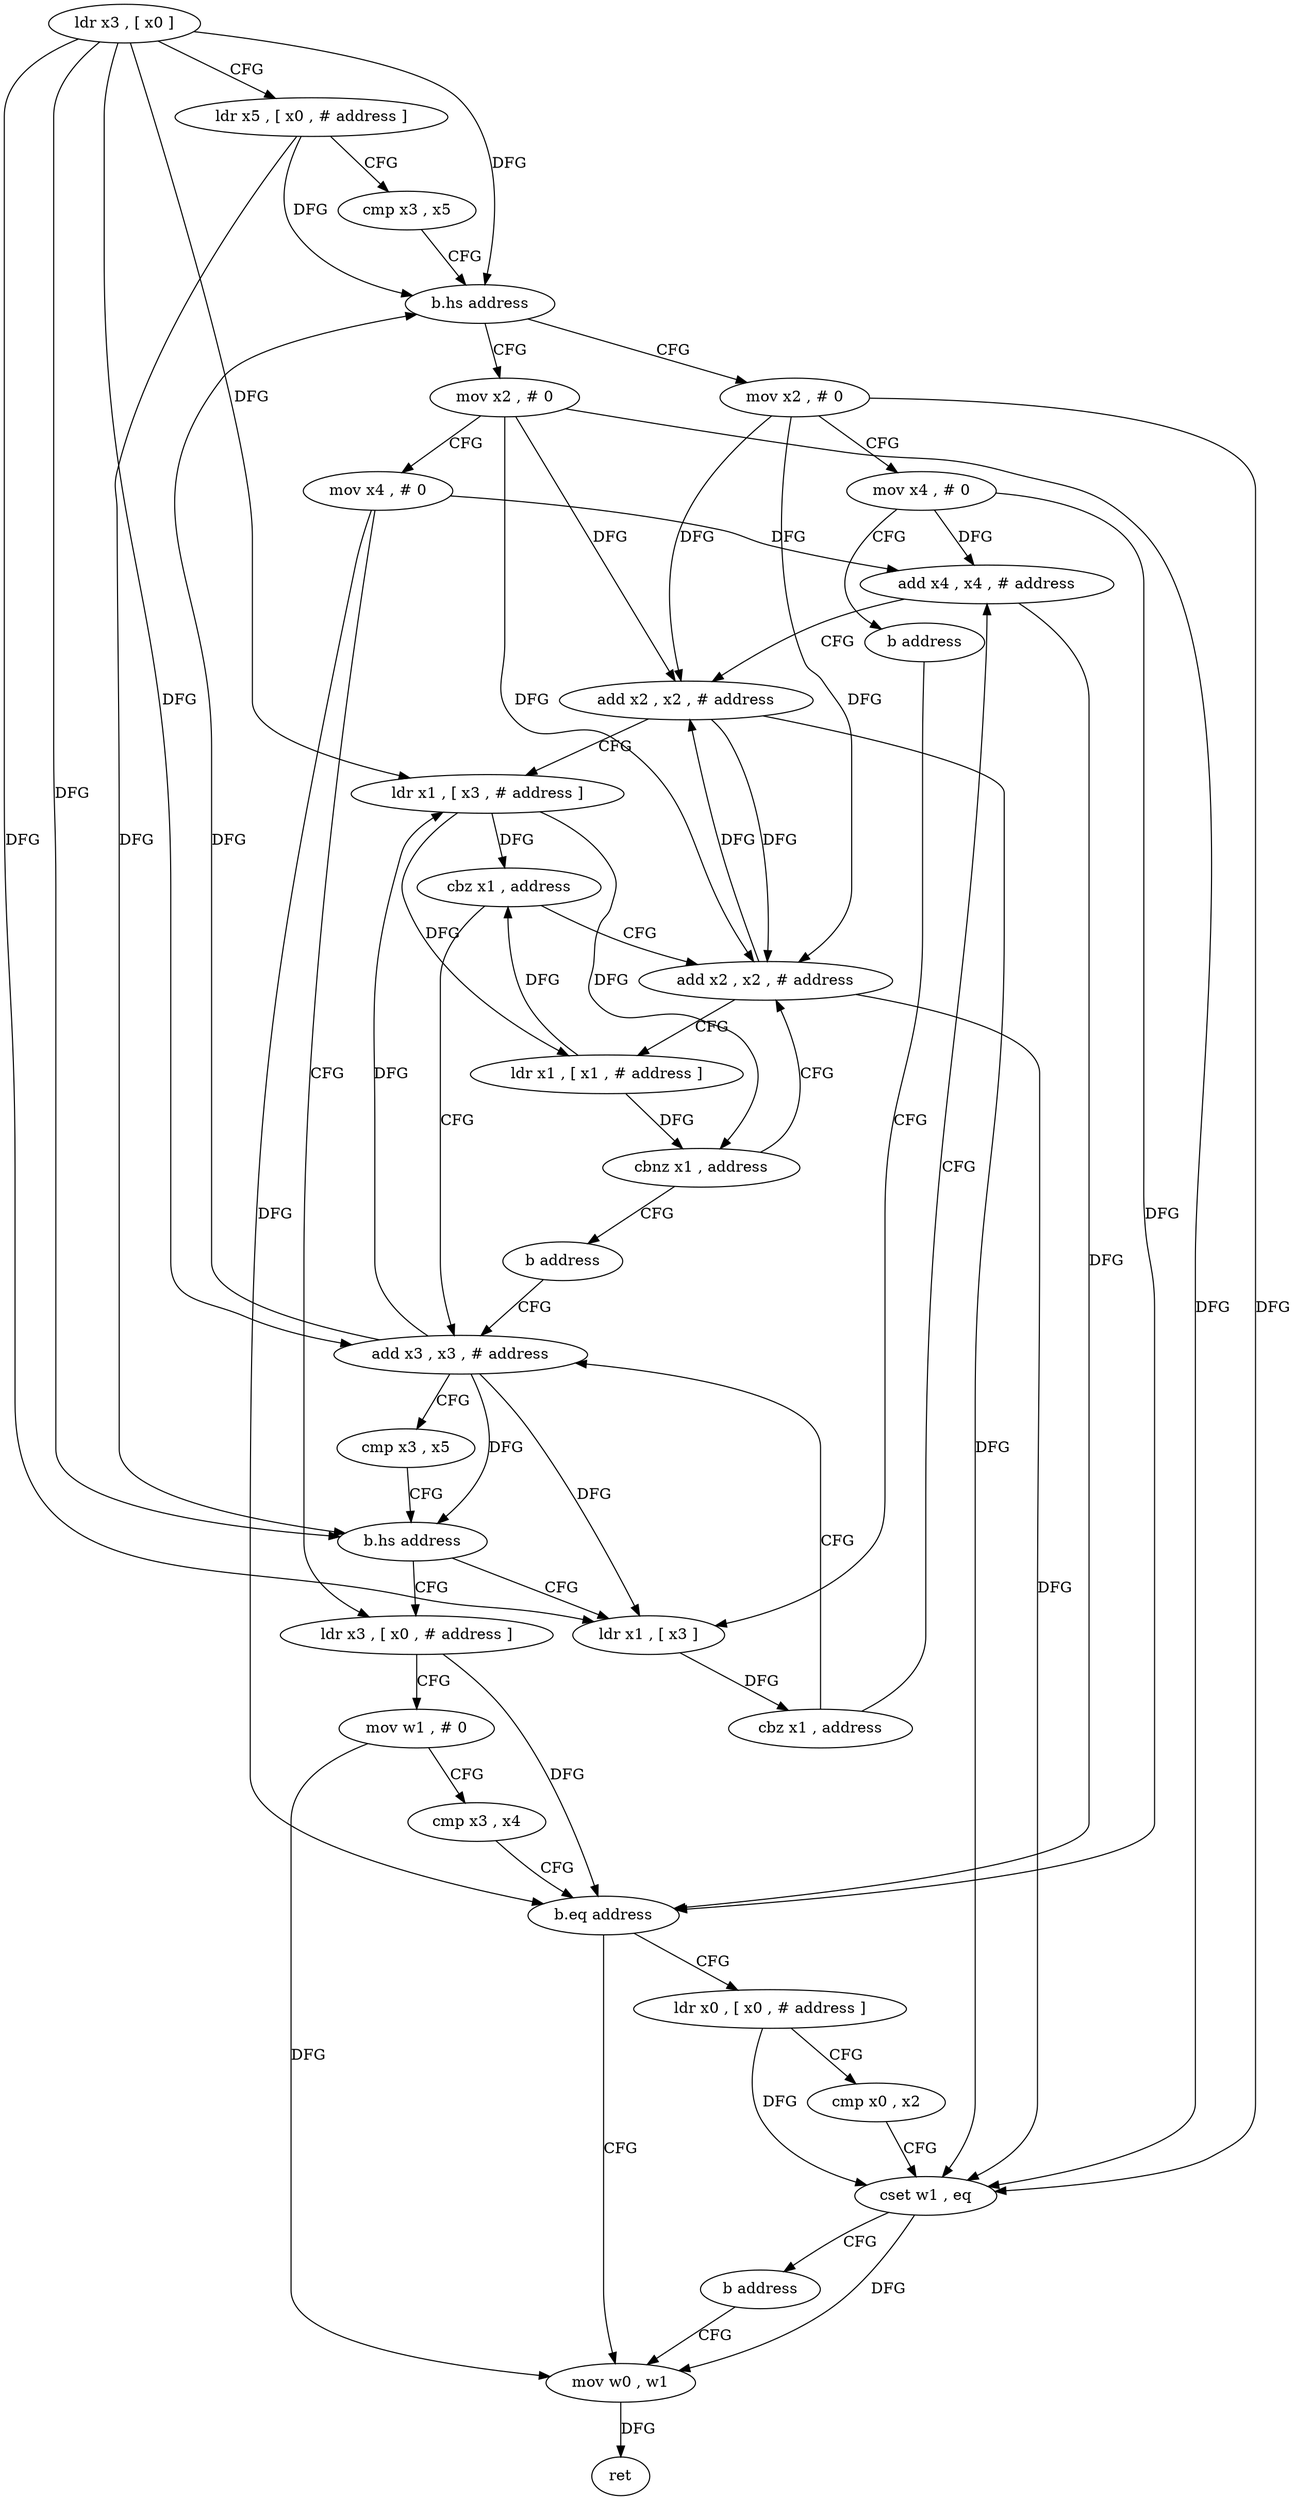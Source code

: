 digraph "func" {
"4281720" [label = "ldr x3 , [ x0 ]" ]
"4281724" [label = "ldr x5 , [ x0 , # address ]" ]
"4281728" [label = "cmp x3 , x5" ]
"4281732" [label = "b.hs address" ]
"4281800" [label = "mov x2 , # 0" ]
"4281736" [label = "mov x2 , # 0" ]
"4281804" [label = "mov x4 , # 0" ]
"4281808" [label = "ldr x3 , [ x0 , # address ]" ]
"4281740" [label = "mov x4 , # 0" ]
"4281744" [label = "b address" ]
"4281760" [label = "ldr x1 , [ x3 ]" ]
"4281832" [label = "ldr x0 , [ x0 , # address ]" ]
"4281836" [label = "cmp x0 , x2" ]
"4281840" [label = "cset w1 , eq" ]
"4281844" [label = "b address" ]
"4281824" [label = "mov w0 , w1" ]
"4281828" [label = "ret" ]
"4281764" [label = "cbz x1 , address" ]
"4281748" [label = "add x3 , x3 , # address" ]
"4281768" [label = "add x4 , x4 , # address" ]
"4281752" [label = "cmp x3 , x5" ]
"4281756" [label = "b.hs address" ]
"4281772" [label = "add x2 , x2 , # address" ]
"4281776" [label = "ldr x1 , [ x3 , # address ]" ]
"4281780" [label = "cbz x1 , address" ]
"4281784" [label = "add x2 , x2 , # address" ]
"4281812" [label = "mov w1 , # 0" ]
"4281816" [label = "cmp x3 , x4" ]
"4281820" [label = "b.eq address" ]
"4281788" [label = "ldr x1 , [ x1 , # address ]" ]
"4281792" [label = "cbnz x1 , address" ]
"4281796" [label = "b address" ]
"4281720" -> "4281724" [ label = "CFG" ]
"4281720" -> "4281732" [ label = "DFG" ]
"4281720" -> "4281760" [ label = "DFG" ]
"4281720" -> "4281748" [ label = "DFG" ]
"4281720" -> "4281756" [ label = "DFG" ]
"4281720" -> "4281776" [ label = "DFG" ]
"4281724" -> "4281728" [ label = "CFG" ]
"4281724" -> "4281732" [ label = "DFG" ]
"4281724" -> "4281756" [ label = "DFG" ]
"4281728" -> "4281732" [ label = "CFG" ]
"4281732" -> "4281800" [ label = "CFG" ]
"4281732" -> "4281736" [ label = "CFG" ]
"4281800" -> "4281804" [ label = "CFG" ]
"4281800" -> "4281840" [ label = "DFG" ]
"4281800" -> "4281772" [ label = "DFG" ]
"4281800" -> "4281784" [ label = "DFG" ]
"4281736" -> "4281740" [ label = "CFG" ]
"4281736" -> "4281840" [ label = "DFG" ]
"4281736" -> "4281772" [ label = "DFG" ]
"4281736" -> "4281784" [ label = "DFG" ]
"4281804" -> "4281808" [ label = "CFG" ]
"4281804" -> "4281820" [ label = "DFG" ]
"4281804" -> "4281768" [ label = "DFG" ]
"4281808" -> "4281812" [ label = "CFG" ]
"4281808" -> "4281820" [ label = "DFG" ]
"4281740" -> "4281744" [ label = "CFG" ]
"4281740" -> "4281820" [ label = "DFG" ]
"4281740" -> "4281768" [ label = "DFG" ]
"4281744" -> "4281760" [ label = "CFG" ]
"4281760" -> "4281764" [ label = "DFG" ]
"4281832" -> "4281836" [ label = "CFG" ]
"4281832" -> "4281840" [ label = "DFG" ]
"4281836" -> "4281840" [ label = "CFG" ]
"4281840" -> "4281844" [ label = "CFG" ]
"4281840" -> "4281824" [ label = "DFG" ]
"4281844" -> "4281824" [ label = "CFG" ]
"4281824" -> "4281828" [ label = "DFG" ]
"4281764" -> "4281748" [ label = "CFG" ]
"4281764" -> "4281768" [ label = "CFG" ]
"4281748" -> "4281752" [ label = "CFG" ]
"4281748" -> "4281760" [ label = "DFG" ]
"4281748" -> "4281732" [ label = "DFG" ]
"4281748" -> "4281756" [ label = "DFG" ]
"4281748" -> "4281776" [ label = "DFG" ]
"4281768" -> "4281772" [ label = "CFG" ]
"4281768" -> "4281820" [ label = "DFG" ]
"4281752" -> "4281756" [ label = "CFG" ]
"4281756" -> "4281808" [ label = "CFG" ]
"4281756" -> "4281760" [ label = "CFG" ]
"4281772" -> "4281776" [ label = "CFG" ]
"4281772" -> "4281840" [ label = "DFG" ]
"4281772" -> "4281784" [ label = "DFG" ]
"4281776" -> "4281780" [ label = "DFG" ]
"4281776" -> "4281788" [ label = "DFG" ]
"4281776" -> "4281792" [ label = "DFG" ]
"4281780" -> "4281748" [ label = "CFG" ]
"4281780" -> "4281784" [ label = "CFG" ]
"4281784" -> "4281788" [ label = "CFG" ]
"4281784" -> "4281840" [ label = "DFG" ]
"4281784" -> "4281772" [ label = "DFG" ]
"4281812" -> "4281816" [ label = "CFG" ]
"4281812" -> "4281824" [ label = "DFG" ]
"4281816" -> "4281820" [ label = "CFG" ]
"4281820" -> "4281832" [ label = "CFG" ]
"4281820" -> "4281824" [ label = "CFG" ]
"4281788" -> "4281792" [ label = "DFG" ]
"4281788" -> "4281780" [ label = "DFG" ]
"4281792" -> "4281784" [ label = "CFG" ]
"4281792" -> "4281796" [ label = "CFG" ]
"4281796" -> "4281748" [ label = "CFG" ]
}
